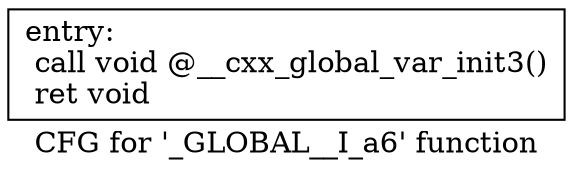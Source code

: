 digraph "CFG for '_GLOBAL__I_a6' function" {
	label="CFG for '_GLOBAL__I_a6' function";

	Node0x1a0de40 [shape=record,label="{entry:\l  call void @__cxx_global_var_init3()\l  ret void\l}"];
}
